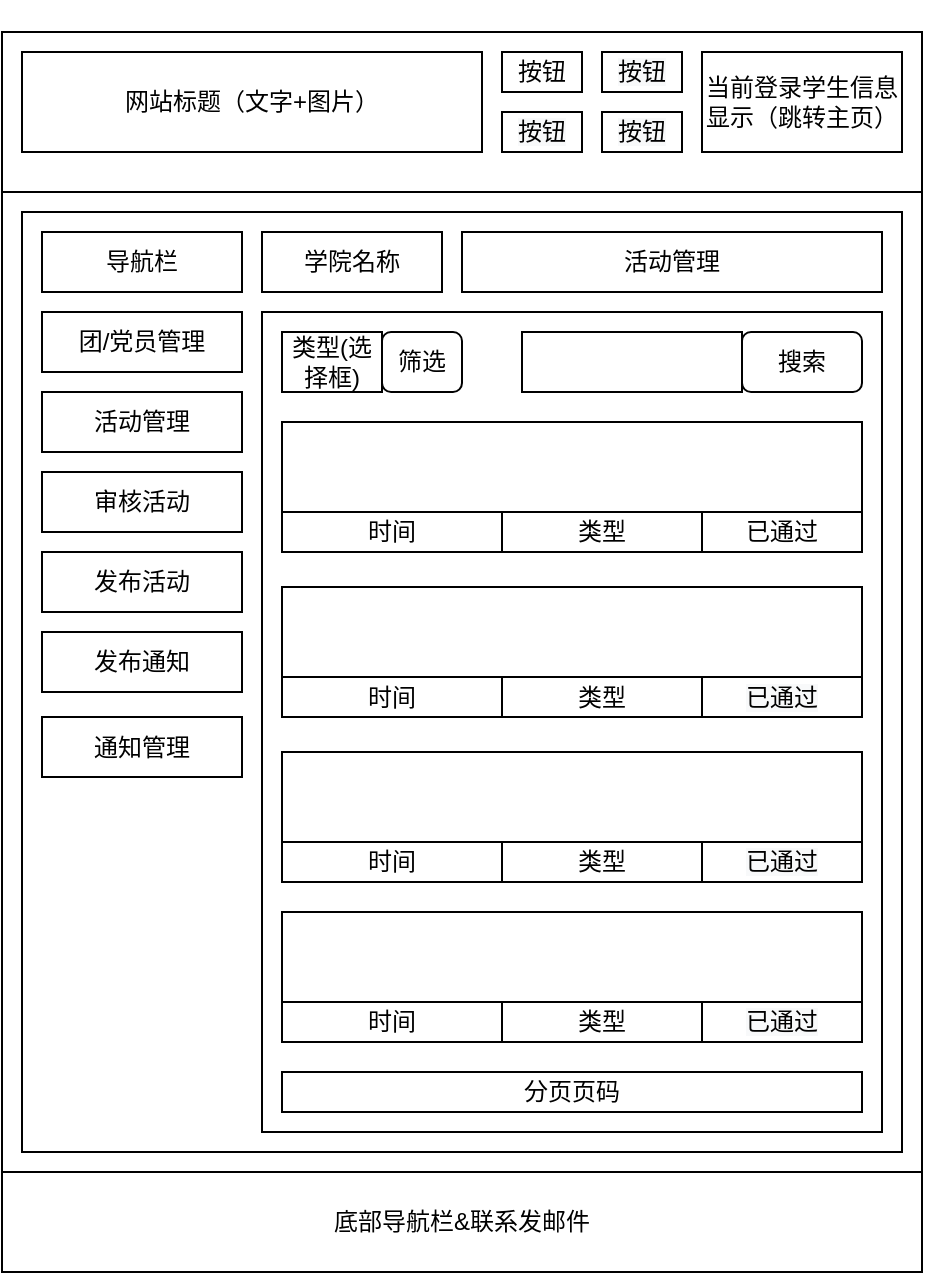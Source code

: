 <mxfile version="13.5.1" type="device"><diagram id="lIO5LTM7eZPaQRJZY7qq" name="Page-1"><mxGraphModel dx="1264" dy="601" grid="1" gridSize="10" guides="1" tooltips="1" connect="1" arrows="1" fold="1" page="1" pageScale="1" pageWidth="827" pageHeight="1169" math="0" shadow="0"><root><mxCell id="0"/><mxCell id="1" parent="0"/><mxCell id="_pJhmvkSa_Gs6LftZB0_-2" value="" style="rounded=0;whiteSpace=wrap;html=1;" parent="1" vertex="1"><mxGeometry x="180" y="30" width="460" height="620" as="geometry"/></mxCell><mxCell id="n9VIl0Bt8xTa1ZwPOJq0-23" value="底部导航栏&amp;amp;联系发邮件" style="rounded=0;whiteSpace=wrap;html=1;" parent="1" vertex="1"><mxGeometry x="180" y="600" width="460" height="50" as="geometry"/></mxCell><mxCell id="ms1DL1cAqzHiM8Jy2DLP-1" value="" style="rounded=0;whiteSpace=wrap;html=1;" parent="1" vertex="1"><mxGeometry x="180" y="30" width="460" height="80" as="geometry"/></mxCell><mxCell id="_pJhmvkSa_Gs6LftZB0_-3" value="网站标题（文字+图片）" style="rounded=0;whiteSpace=wrap;html=1;" parent="1" vertex="1"><mxGeometry x="190" y="40" width="230" height="50" as="geometry"/></mxCell><mxCell id="_pJhmvkSa_Gs6LftZB0_-6" value="当前登录学生信息显示（跳转主页）" style="rounded=0;whiteSpace=wrap;html=1;" parent="1" vertex="1"><mxGeometry x="530" y="40" width="100" height="50" as="geometry"/></mxCell><mxCell id="_pJhmvkSa_Gs6LftZB0_-17" value="按钮" style="rounded=0;whiteSpace=wrap;html=1;" parent="1" vertex="1"><mxGeometry x="430" y="40" width="40" height="20" as="geometry"/></mxCell><mxCell id="_pJhmvkSa_Gs6LftZB0_-18" value="&#10;&#10;&lt;span style=&quot;color: rgb(0, 0, 0); font-family: helvetica; font-size: 12px; font-style: normal; font-weight: 400; letter-spacing: normal; text-align: center; text-indent: 0px; text-transform: none; word-spacing: 0px; background-color: rgb(248, 249, 250); display: inline; float: none;&quot;&gt;按钮&lt;/span&gt;&#10;&#10;" style="rounded=0;whiteSpace=wrap;html=1;" parent="1" vertex="1"><mxGeometry x="480" y="40" width="40" height="20" as="geometry"/></mxCell><mxCell id="_pJhmvkSa_Gs6LftZB0_-19" value="&#10;&#10;&lt;span style=&quot;color: rgb(0, 0, 0); font-family: helvetica; font-size: 12px; font-style: normal; font-weight: 400; letter-spacing: normal; text-align: center; text-indent: 0px; text-transform: none; word-spacing: 0px; background-color: rgb(248, 249, 250); display: inline; float: none;&quot;&gt;按钮&lt;/span&gt;&#10;&#10;" style="rounded=0;whiteSpace=wrap;html=1;" parent="1" vertex="1"><mxGeometry x="430" y="70" width="40" height="20" as="geometry"/></mxCell><mxCell id="_pJhmvkSa_Gs6LftZB0_-20" value="&#10;&#10;&lt;span style=&quot;color: rgb(0, 0, 0); font-family: helvetica; font-size: 12px; font-style: normal; font-weight: 400; letter-spacing: normal; text-align: center; text-indent: 0px; text-transform: none; word-spacing: 0px; background-color: rgb(248, 249, 250); display: inline; float: none;&quot;&gt;按钮&lt;/span&gt;&#10;&#10;" style="rounded=0;whiteSpace=wrap;html=1;" parent="1" vertex="1"><mxGeometry x="480" y="70" width="40" height="20" as="geometry"/></mxCell><mxCell id="XomM6D00v7QlfE5brnaY-1" value="" style="rounded=0;whiteSpace=wrap;html=1;" parent="1" vertex="1"><mxGeometry x="190" y="120" width="440" height="470" as="geometry"/></mxCell><mxCell id="n_mjgkeBXvZYisji6T3Q-2" value="团/党员管理" style="rounded=0;whiteSpace=wrap;html=1;" parent="1" vertex="1"><mxGeometry x="200" y="170" width="100" height="30" as="geometry"/></mxCell><mxCell id="n_mjgkeBXvZYisji6T3Q-7" value="活动管理" style="rounded=0;whiteSpace=wrap;html=1;" parent="1" vertex="1"><mxGeometry x="200" y="210" width="100" height="30" as="geometry"/></mxCell><mxCell id="n_mjgkeBXvZYisji6T3Q-8" value="审核活动" style="rounded=0;whiteSpace=wrap;html=1;" parent="1" vertex="1"><mxGeometry x="200" y="250" width="100" height="30" as="geometry"/></mxCell><mxCell id="n_mjgkeBXvZYisji6T3Q-9" value="发布活动" style="rounded=0;whiteSpace=wrap;html=1;" parent="1" vertex="1"><mxGeometry x="200" y="290" width="100" height="30" as="geometry"/></mxCell><mxCell id="n_mjgkeBXvZYisji6T3Q-12" value="" style="rounded=0;whiteSpace=wrap;html=1;" parent="1" vertex="1"><mxGeometry x="310" y="170" width="310" height="410" as="geometry"/></mxCell><mxCell id="n_mjgkeBXvZYisji6T3Q-13" value="导航栏" style="rounded=0;whiteSpace=wrap;html=1;" parent="1" vertex="1"><mxGeometry x="200" y="130" width="100" height="30" as="geometry"/></mxCell><mxCell id="BzGMjxLDnb9hj9A12P9a-28" value="分页页码" style="rounded=0;whiteSpace=wrap;html=1;" parent="1" vertex="1"><mxGeometry x="320" y="550" width="290" height="20" as="geometry"/></mxCell><mxCell id="BzGMjxLDnb9hj9A12P9a-29" value="" style="rounded=0;whiteSpace=wrap;html=1;" parent="1" vertex="1"><mxGeometry x="440" y="180" width="110" height="30" as="geometry"/></mxCell><mxCell id="BzGMjxLDnb9hj9A12P9a-30" value="搜索" style="rounded=1;whiteSpace=wrap;html=1;" parent="1" vertex="1"><mxGeometry x="550" y="180" width="60" height="30" as="geometry"/></mxCell><mxCell id="BzGMjxLDnb9hj9A12P9a-31" value="" style="rounded=0;whiteSpace=wrap;html=1;" parent="1" vertex="1"><mxGeometry x="320" y="225" width="290" height="65" as="geometry"/></mxCell><mxCell id="BzGMjxLDnb9hj9A12P9a-32" value="" style="rounded=0;whiteSpace=wrap;html=1;" parent="1" vertex="1"><mxGeometry x="320" y="225" width="290" height="45" as="geometry"/></mxCell><mxCell id="BzGMjxLDnb9hj9A12P9a-33" value="时间" style="rounded=0;whiteSpace=wrap;html=1;" parent="1" vertex="1"><mxGeometry x="320" y="270" width="110" height="20" as="geometry"/></mxCell><mxCell id="BzGMjxLDnb9hj9A12P9a-34" value="已通过" style="rounded=0;whiteSpace=wrap;html=1;" parent="1" vertex="1"><mxGeometry x="530" y="270" width="80" height="20" as="geometry"/></mxCell><mxCell id="BzGMjxLDnb9hj9A12P9a-35" value="类型" style="rounded=0;whiteSpace=wrap;html=1;" parent="1" vertex="1"><mxGeometry x="430" y="270" width="100" height="20" as="geometry"/></mxCell><mxCell id="BzGMjxLDnb9hj9A12P9a-36" value="" style="rounded=0;whiteSpace=wrap;html=1;" parent="1" vertex="1"><mxGeometry x="320" y="307.5" width="290" height="65" as="geometry"/></mxCell><mxCell id="BzGMjxLDnb9hj9A12P9a-37" value="" style="rounded=0;whiteSpace=wrap;html=1;" parent="1" vertex="1"><mxGeometry x="320" y="307.5" width="290" height="45" as="geometry"/></mxCell><mxCell id="BzGMjxLDnb9hj9A12P9a-38" value="时间" style="rounded=0;whiteSpace=wrap;html=1;" parent="1" vertex="1"><mxGeometry x="320" y="352.5" width="110" height="20" as="geometry"/></mxCell><mxCell id="BzGMjxLDnb9hj9A12P9a-39" value="&lt;span style=&quot;color: rgb(0 , 0 , 0) ; font-family: &amp;#34;helvetica&amp;#34; ; font-size: 12px ; font-style: normal ; font-weight: 400 ; letter-spacing: normal ; text-align: center ; text-indent: 0px ; text-transform: none ; word-spacing: 0px ; background-color: rgb(248 , 249 , 250) ; display: inline ; float: none&quot;&gt;已通过&lt;/span&gt;" style="rounded=0;whiteSpace=wrap;html=1;" parent="1" vertex="1"><mxGeometry x="530" y="352.5" width="80" height="20" as="geometry"/></mxCell><mxCell id="BzGMjxLDnb9hj9A12P9a-40" value="类型" style="rounded=0;whiteSpace=wrap;html=1;" parent="1" vertex="1"><mxGeometry x="430" y="352.5" width="100" height="20" as="geometry"/></mxCell><mxCell id="BzGMjxLDnb9hj9A12P9a-41" value="" style="rounded=0;whiteSpace=wrap;html=1;" parent="1" vertex="1"><mxGeometry x="320" y="390" width="290" height="65" as="geometry"/></mxCell><mxCell id="BzGMjxLDnb9hj9A12P9a-42" value="" style="rounded=0;whiteSpace=wrap;html=1;" parent="1" vertex="1"><mxGeometry x="320" y="390" width="290" height="45" as="geometry"/></mxCell><mxCell id="BzGMjxLDnb9hj9A12P9a-43" value="时间" style="rounded=0;whiteSpace=wrap;html=1;" parent="1" vertex="1"><mxGeometry x="320" y="435" width="110" height="20" as="geometry"/></mxCell><mxCell id="BzGMjxLDnb9hj9A12P9a-44" value="&lt;span style=&quot;color: rgb(0 , 0 , 0) ; font-family: &amp;#34;helvetica&amp;#34; ; font-size: 12px ; font-style: normal ; font-weight: 400 ; letter-spacing: normal ; text-align: center ; text-indent: 0px ; text-transform: none ; word-spacing: 0px ; background-color: rgb(248 , 249 , 250) ; display: inline ; float: none&quot;&gt;已通过&lt;/span&gt;" style="rounded=0;whiteSpace=wrap;html=1;" parent="1" vertex="1"><mxGeometry x="530" y="435" width="80" height="20" as="geometry"/></mxCell><mxCell id="BzGMjxLDnb9hj9A12P9a-45" value="类型" style="rounded=0;whiteSpace=wrap;html=1;" parent="1" vertex="1"><mxGeometry x="430" y="435" width="100" height="20" as="geometry"/></mxCell><mxCell id="BzGMjxLDnb9hj9A12P9a-46" value="" style="rounded=0;whiteSpace=wrap;html=1;" parent="1" vertex="1"><mxGeometry x="320" y="470" width="290" height="65" as="geometry"/></mxCell><mxCell id="BzGMjxLDnb9hj9A12P9a-47" value="" style="rounded=0;whiteSpace=wrap;html=1;" parent="1" vertex="1"><mxGeometry x="320" y="470" width="290" height="45" as="geometry"/></mxCell><mxCell id="BzGMjxLDnb9hj9A12P9a-48" value="时间" style="rounded=0;whiteSpace=wrap;html=1;" parent="1" vertex="1"><mxGeometry x="320" y="515" width="110" height="20" as="geometry"/></mxCell><mxCell id="BzGMjxLDnb9hj9A12P9a-49" value="&lt;span style=&quot;color: rgb(0 , 0 , 0) ; font-family: &amp;#34;helvetica&amp;#34; ; font-size: 12px ; font-style: normal ; font-weight: 400 ; letter-spacing: normal ; text-align: center ; text-indent: 0px ; text-transform: none ; word-spacing: 0px ; background-color: rgb(248 , 249 , 250) ; display: inline ; float: none&quot;&gt;已通过&lt;/span&gt;" style="rounded=0;whiteSpace=wrap;html=1;" parent="1" vertex="1"><mxGeometry x="530" y="515" width="80" height="20" as="geometry"/></mxCell><mxCell id="BzGMjxLDnb9hj9A12P9a-50" value="类型" style="rounded=0;whiteSpace=wrap;html=1;" parent="1" vertex="1"><mxGeometry x="430" y="515" width="100" height="20" as="geometry"/></mxCell><mxCell id="ZR9qp0gVUP9goh7o-DcO-1" value="发布通知" style="rounded=0;whiteSpace=wrap;html=1;" parent="1" vertex="1"><mxGeometry x="200" y="330" width="100" height="30" as="geometry"/></mxCell><mxCell id="NUjJ9e6SA-HFjaW82UXB-1" value="活动管理" style="rounded=0;whiteSpace=wrap;html=1;" parent="1" vertex="1"><mxGeometry x="410" y="130" width="210" height="30" as="geometry"/></mxCell><mxCell id="NUjJ9e6SA-HFjaW82UXB-2" value="学院名称" style="rounded=0;whiteSpace=wrap;html=1;" parent="1" vertex="1"><mxGeometry x="310" y="130" width="90" height="30" as="geometry"/></mxCell><mxCell id="OVAQ73QySJa1aez4fun_-1" value="类型(选择框)" style="rounded=0;whiteSpace=wrap;html=1;" parent="1" vertex="1"><mxGeometry x="320" y="180" width="50" height="30" as="geometry"/></mxCell><mxCell id="OVAQ73QySJa1aez4fun_-2" value="筛选" style="rounded=1;whiteSpace=wrap;html=1;" parent="1" vertex="1"><mxGeometry x="370" y="180" width="40" height="30" as="geometry"/></mxCell><mxCell id="ayP5SYxs53zIFoM6fL5I-1" value="通知管理" style="rounded=0;whiteSpace=wrap;html=1;" parent="1" vertex="1"><mxGeometry x="200" y="372.5" width="100" height="30" as="geometry"/></mxCell></root></mxGraphModel></diagram></mxfile>